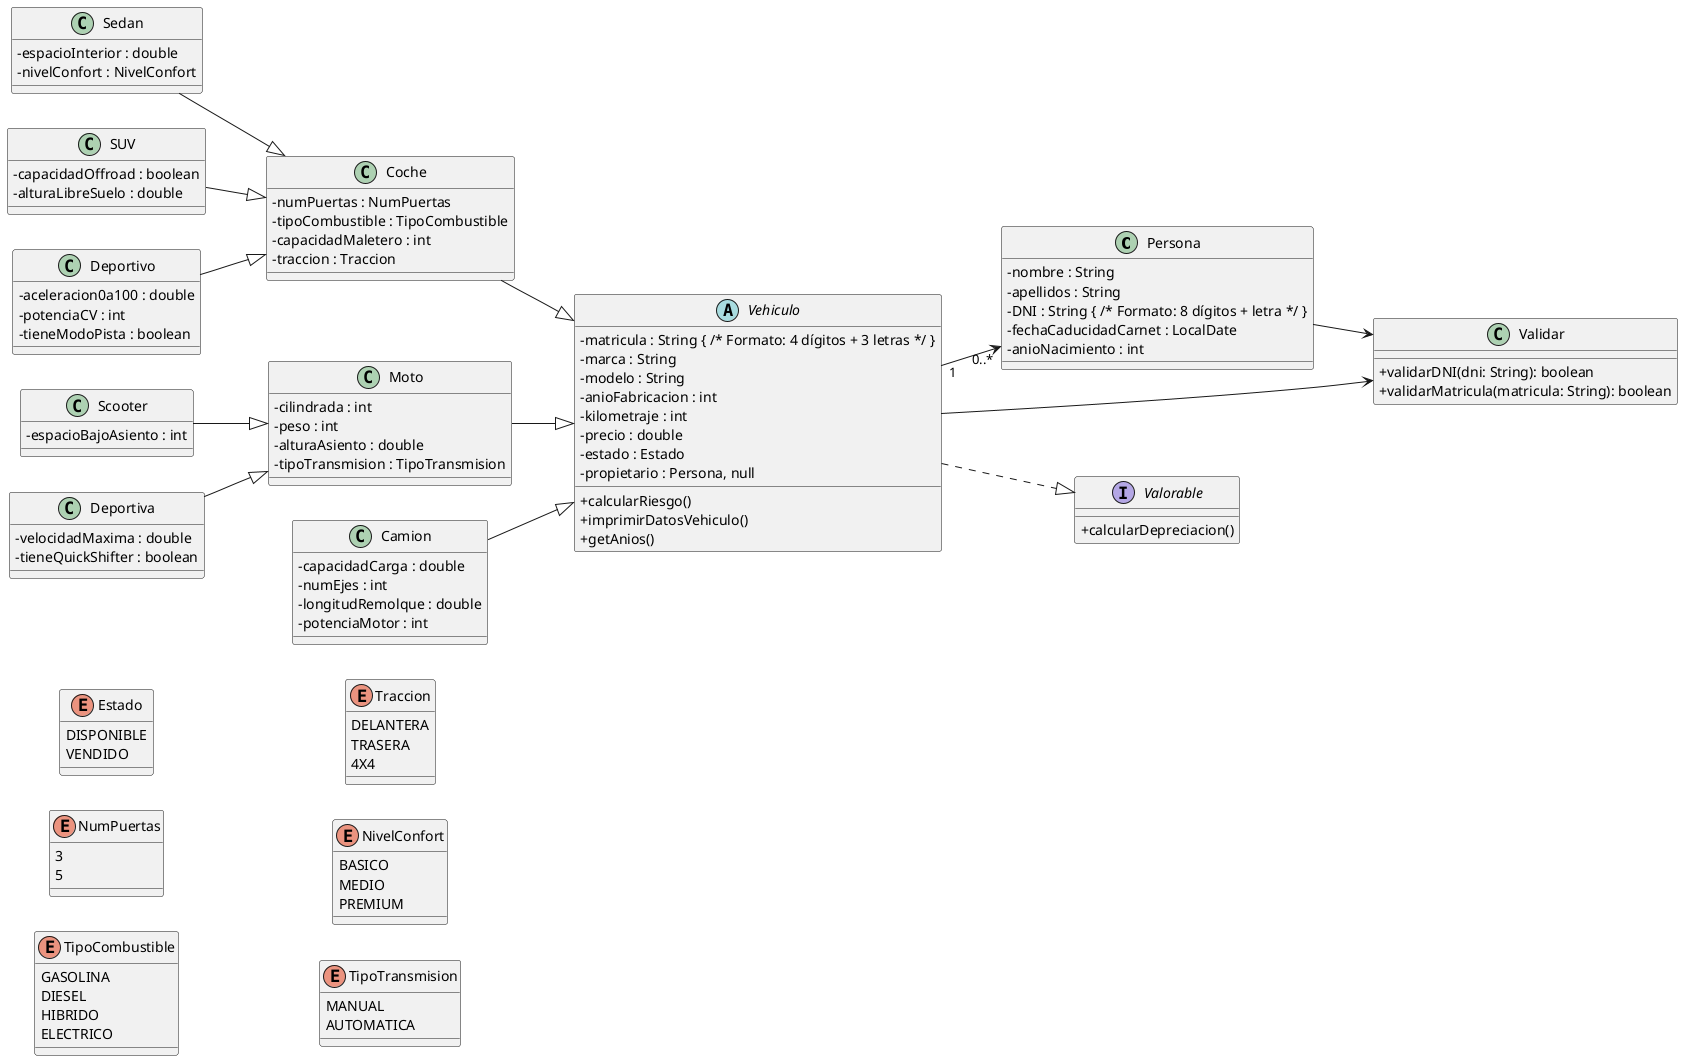 @startuml
skinparam classAttributeIconSize 0
left to right direction

class Persona {
    -nombre : String
    -apellidos : String
    -DNI : String { /* Formato: 8 dígitos + letra */ }
    -fechaCaducidadCarnet : LocalDate
    -anioNacimiento : int
}

abstract class Vehiculo {
    -matricula : String { /* Formato: 4 dígitos + 3 letras */ }
    -marca : String
    -modelo : String
    -anioFabricacion : int
    -kilometraje : int
    -precio : double
    -estado : Estado
    -propietario : Persona, null
    +calcularRiesgo()
    +imprimirDatosVehiculo()
    +getAnios()
}

class Coche {
    -numPuertas : NumPuertas
    -tipoCombustible : TipoCombustible
    -capacidadMaletero : int
    -traccion : Traccion
}

class Moto {
    -cilindrada : int
    -peso : int
    -alturaAsiento : double
    -tipoTransmision : TipoTransmision
}

class Camion {
    -capacidadCarga : double
    -numEjes : int
    -longitudRemolque : double
    -potenciaMotor : int
}

class Sedan {
    -espacioInterior : double
    -nivelConfort : NivelConfort
}

class SUV {
    -capacidadOffroad : boolean
    -alturaLibreSuelo : double
}

class Deportivo {
    -aceleracion0a100 : double
    -potenciaCV : int
    -tieneModoPista : boolean
}

class Scooter {
    -espacioBajoAsiento : int
}

class Deportiva {
    -velocidadMaxima : double
    -tieneQuickShifter : boolean
}

class Validar {
    +validarDNI(dni: String): boolean
    +validarMatricula(matricula: String): boolean
}

interface Valorable {
    +calcularDepreciacion()
}

enum Estado {
    DISPONIBLE
    VENDIDO
}

enum NumPuertas {
    3
    5
}

enum TipoCombustible {
    GASOLINA
    DIESEL
    HIBRIDO
    ELECTRICO
}

enum Traccion {
    DELANTERA
    TRASERA
    4X4
}

enum NivelConfort {
    BASICO
    MEDIO
    PREMIUM
}

enum TipoTransmision {
    MANUAL
    AUTOMATICA
}

Coche --|> Vehiculo
Moto --|> Vehiculo
Camion --|> Vehiculo
Sedan --|> Coche
SUV --|> Coche
Deportivo --|> Coche
Scooter --|> Moto
Deportiva --|> Moto
Vehiculo "1"-->"0..*" Persona
Vehiculo ..|> Valorable
Vehiculo --> Validar
Persona --> Validar
@enduml